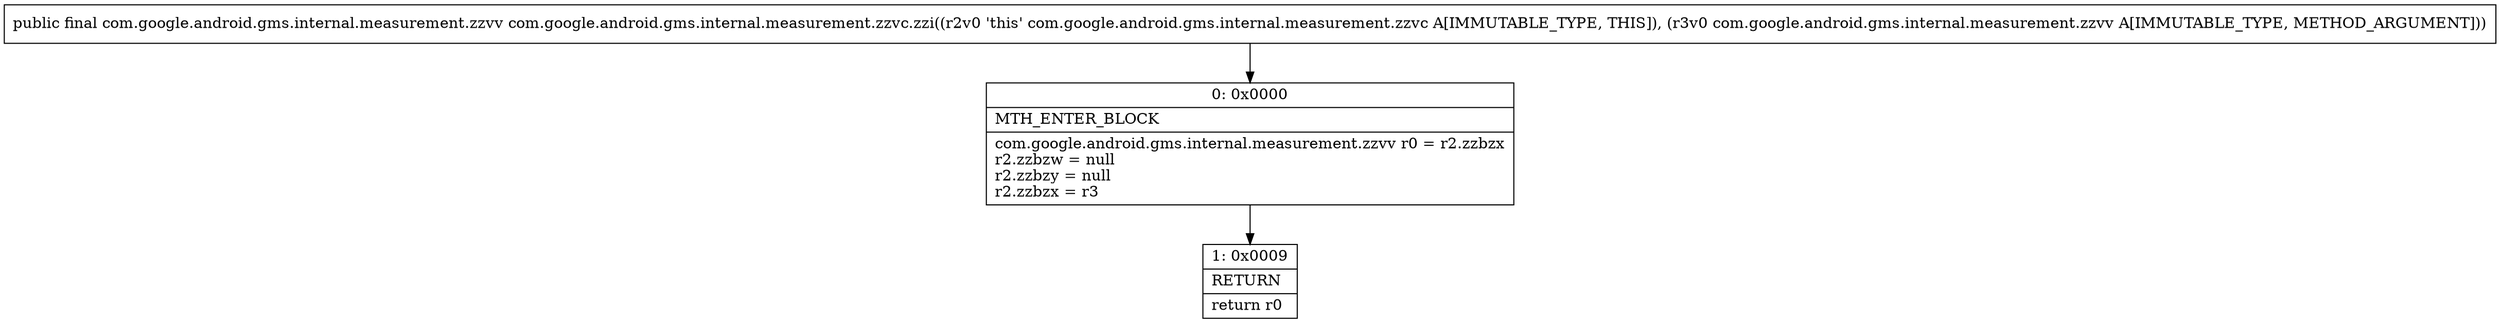 digraph "CFG forcom.google.android.gms.internal.measurement.zzvc.zzi(Lcom\/google\/android\/gms\/internal\/measurement\/zzvv;)Lcom\/google\/android\/gms\/internal\/measurement\/zzvv;" {
Node_0 [shape=record,label="{0\:\ 0x0000|MTH_ENTER_BLOCK\l|com.google.android.gms.internal.measurement.zzvv r0 = r2.zzbzx\lr2.zzbzw = null\lr2.zzbzy = null\lr2.zzbzx = r3\l}"];
Node_1 [shape=record,label="{1\:\ 0x0009|RETURN\l|return r0\l}"];
MethodNode[shape=record,label="{public final com.google.android.gms.internal.measurement.zzvv com.google.android.gms.internal.measurement.zzvc.zzi((r2v0 'this' com.google.android.gms.internal.measurement.zzvc A[IMMUTABLE_TYPE, THIS]), (r3v0 com.google.android.gms.internal.measurement.zzvv A[IMMUTABLE_TYPE, METHOD_ARGUMENT])) }"];
MethodNode -> Node_0;
Node_0 -> Node_1;
}

